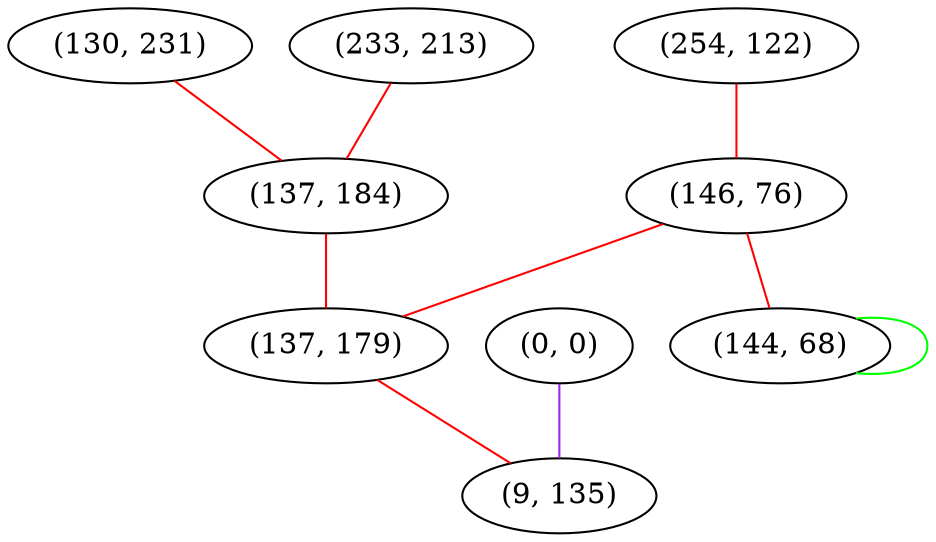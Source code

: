 graph "" {
"(130, 231)";
"(254, 122)";
"(146, 76)";
"(144, 68)";
"(233, 213)";
"(0, 0)";
"(137, 184)";
"(137, 179)";
"(9, 135)";
"(130, 231)" -- "(137, 184)"  [color=red, key=0, weight=1];
"(254, 122)" -- "(146, 76)"  [color=red, key=0, weight=1];
"(146, 76)" -- "(137, 179)"  [color=red, key=0, weight=1];
"(146, 76)" -- "(144, 68)"  [color=red, key=0, weight=1];
"(144, 68)" -- "(144, 68)"  [color=green, key=0, weight=2];
"(233, 213)" -- "(137, 184)"  [color=red, key=0, weight=1];
"(0, 0)" -- "(9, 135)"  [color=purple, key=0, weight=4];
"(137, 184)" -- "(137, 179)"  [color=red, key=0, weight=1];
"(137, 179)" -- "(9, 135)"  [color=red, key=0, weight=1];
}
